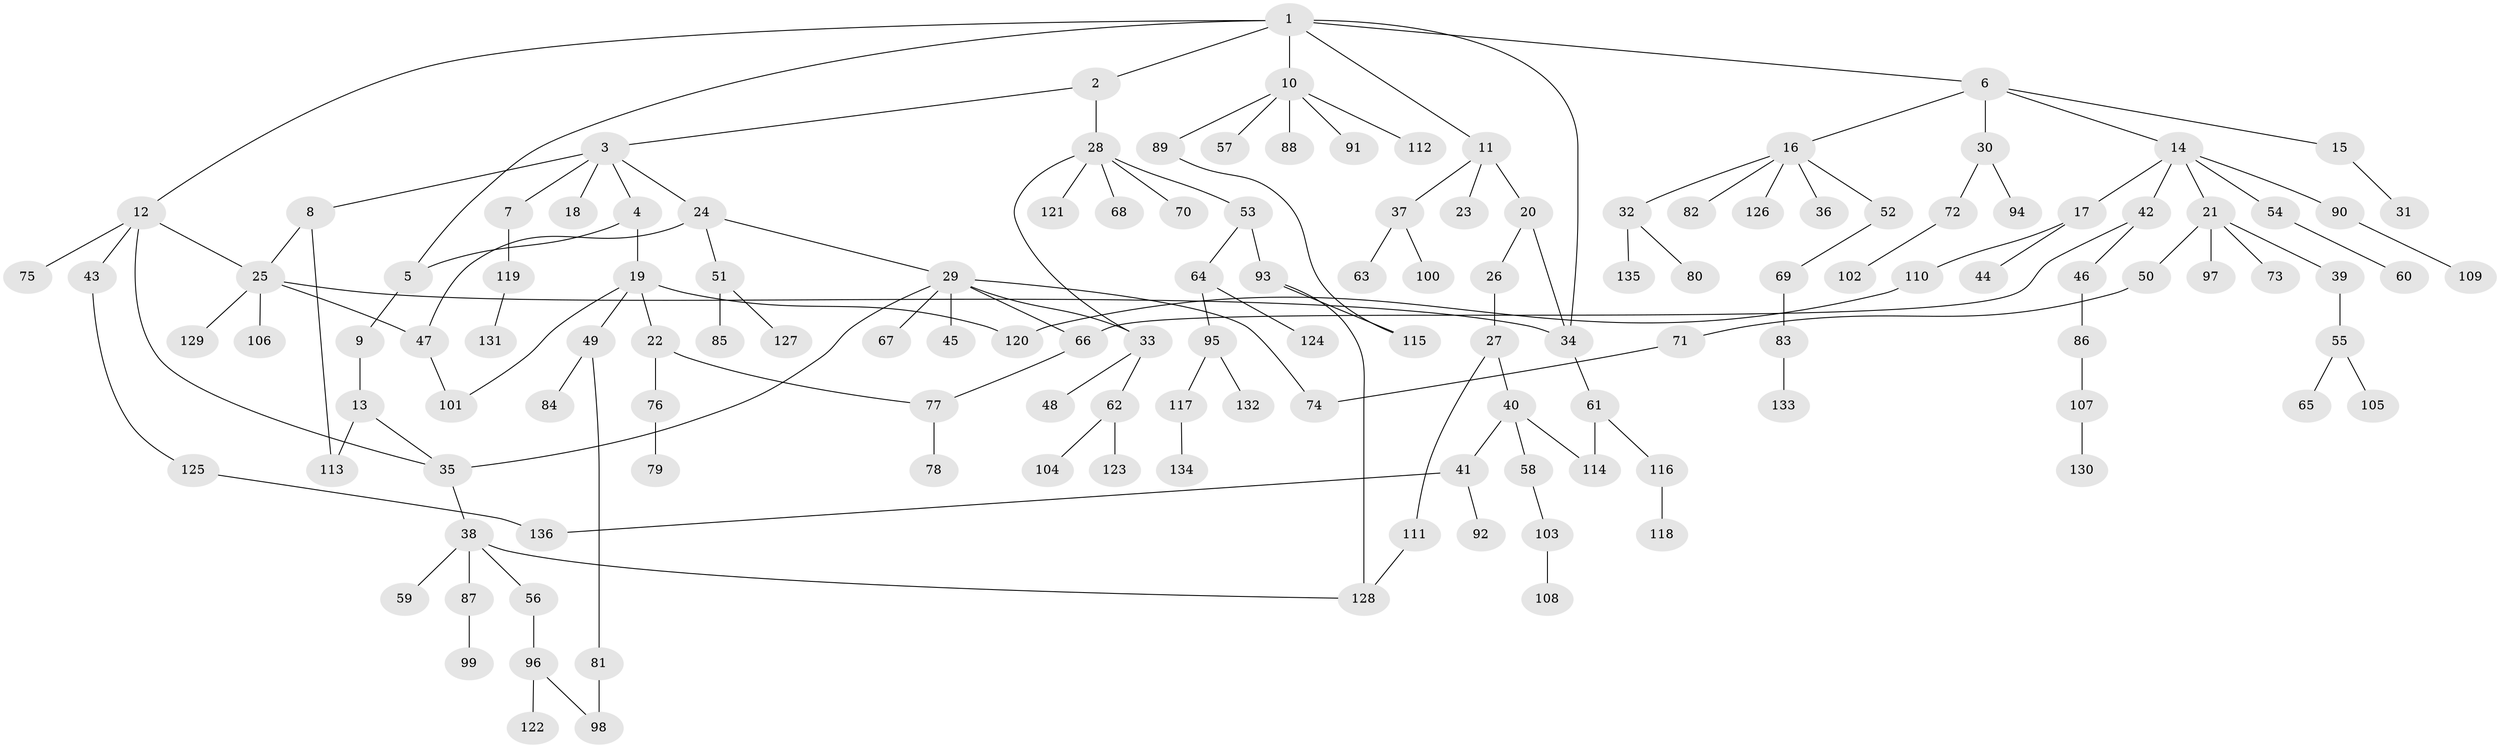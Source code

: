 // coarse degree distribution, {12: 0.05, 7: 0.025, 8: 0.025, 9: 0.025, 4: 0.075, 2: 0.125, 6: 0.025, 1: 0.575, 3: 0.075}
// Generated by graph-tools (version 1.1) at 2025/17/03/04/25 18:17:09]
// undirected, 136 vertices, 155 edges
graph export_dot {
graph [start="1"]
  node [color=gray90,style=filled];
  1;
  2;
  3;
  4;
  5;
  6;
  7;
  8;
  9;
  10;
  11;
  12;
  13;
  14;
  15;
  16;
  17;
  18;
  19;
  20;
  21;
  22;
  23;
  24;
  25;
  26;
  27;
  28;
  29;
  30;
  31;
  32;
  33;
  34;
  35;
  36;
  37;
  38;
  39;
  40;
  41;
  42;
  43;
  44;
  45;
  46;
  47;
  48;
  49;
  50;
  51;
  52;
  53;
  54;
  55;
  56;
  57;
  58;
  59;
  60;
  61;
  62;
  63;
  64;
  65;
  66;
  67;
  68;
  69;
  70;
  71;
  72;
  73;
  74;
  75;
  76;
  77;
  78;
  79;
  80;
  81;
  82;
  83;
  84;
  85;
  86;
  87;
  88;
  89;
  90;
  91;
  92;
  93;
  94;
  95;
  96;
  97;
  98;
  99;
  100;
  101;
  102;
  103;
  104;
  105;
  106;
  107;
  108;
  109;
  110;
  111;
  112;
  113;
  114;
  115;
  116;
  117;
  118;
  119;
  120;
  121;
  122;
  123;
  124;
  125;
  126;
  127;
  128;
  129;
  130;
  131;
  132;
  133;
  134;
  135;
  136;
  1 -- 2;
  1 -- 6;
  1 -- 10;
  1 -- 11;
  1 -- 12;
  1 -- 34;
  1 -- 5;
  2 -- 3;
  2 -- 28;
  3 -- 4;
  3 -- 7;
  3 -- 8;
  3 -- 18;
  3 -- 24;
  4 -- 5;
  4 -- 19;
  5 -- 9;
  6 -- 14;
  6 -- 15;
  6 -- 16;
  6 -- 30;
  7 -- 119;
  8 -- 25;
  8 -- 113;
  9 -- 13;
  10 -- 57;
  10 -- 88;
  10 -- 89;
  10 -- 91;
  10 -- 112;
  11 -- 20;
  11 -- 23;
  11 -- 37;
  12 -- 43;
  12 -- 75;
  12 -- 25;
  12 -- 35;
  13 -- 113;
  13 -- 35;
  14 -- 17;
  14 -- 21;
  14 -- 42;
  14 -- 54;
  14 -- 90;
  15 -- 31;
  16 -- 32;
  16 -- 36;
  16 -- 52;
  16 -- 82;
  16 -- 126;
  17 -- 44;
  17 -- 110;
  19 -- 22;
  19 -- 49;
  19 -- 120;
  19 -- 101;
  20 -- 26;
  20 -- 34;
  21 -- 39;
  21 -- 50;
  21 -- 73;
  21 -- 97;
  22 -- 76;
  22 -- 77;
  24 -- 29;
  24 -- 51;
  24 -- 47;
  25 -- 47;
  25 -- 106;
  25 -- 129;
  25 -- 34;
  26 -- 27;
  27 -- 40;
  27 -- 111;
  28 -- 33;
  28 -- 53;
  28 -- 68;
  28 -- 70;
  28 -- 121;
  29 -- 35;
  29 -- 45;
  29 -- 67;
  29 -- 74;
  29 -- 66;
  29 -- 33;
  30 -- 72;
  30 -- 94;
  32 -- 80;
  32 -- 135;
  33 -- 48;
  33 -- 62;
  34 -- 61;
  35 -- 38;
  37 -- 63;
  37 -- 100;
  38 -- 56;
  38 -- 59;
  38 -- 87;
  38 -- 128;
  39 -- 55;
  40 -- 41;
  40 -- 58;
  40 -- 114;
  41 -- 92;
  41 -- 136;
  42 -- 46;
  42 -- 66;
  43 -- 125;
  46 -- 86;
  47 -- 101;
  49 -- 81;
  49 -- 84;
  50 -- 71;
  51 -- 85;
  51 -- 127;
  52 -- 69;
  53 -- 64;
  53 -- 93;
  54 -- 60;
  55 -- 65;
  55 -- 105;
  56 -- 96;
  58 -- 103;
  61 -- 114;
  61 -- 116;
  62 -- 104;
  62 -- 123;
  64 -- 95;
  64 -- 124;
  66 -- 77;
  69 -- 83;
  71 -- 74;
  72 -- 102;
  76 -- 79;
  77 -- 78;
  81 -- 98;
  83 -- 133;
  86 -- 107;
  87 -- 99;
  89 -- 115;
  90 -- 109;
  93 -- 128;
  93 -- 115;
  95 -- 117;
  95 -- 132;
  96 -- 122;
  96 -- 98;
  103 -- 108;
  107 -- 130;
  110 -- 120;
  111 -- 128;
  116 -- 118;
  117 -- 134;
  119 -- 131;
  125 -- 136;
}

